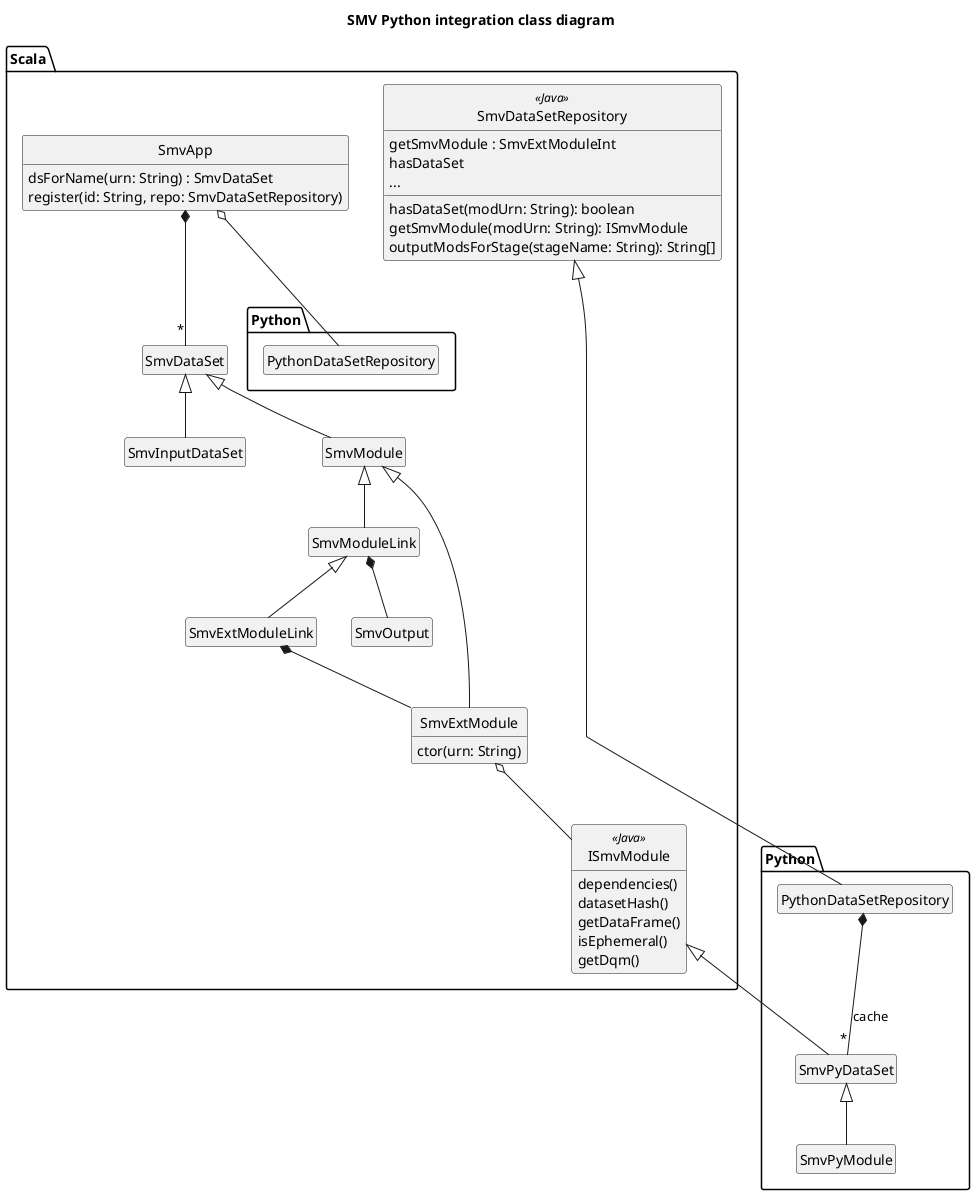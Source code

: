 @startuml

title SMV Python integration class diagram

hide empty methods
hide empty fields
hide circle

package Scala {
  class SmvApp {
    dsForName(urn: String) : SmvDataSet
    register(id: String, repo: SmvDataSetRepository)
  }
  class SmvDataSetRepository <<Java>> {
    hasDataSet(modUrn: String): boolean
    getSmvModule(modUrn: String): ISmvModule
    outputModsForStage(stageName: String): String[]
  }
  class SmvOutput
  class SmvDataSet
  class SmvInputDataSet extends SmvDataSet
  class Scala.ISmvModule <<Java>> {
    dependencies()
    datasetHash()
    getDataFrame()
    isEphemeral()
    getDqm()
  }
  class Scala.SmvDataSetRepository {
    getSmvModule : SmvExtModuleInt
    hasDataSet
    ...
  }

  SmvApp o-- Python.PythonDataSetRepository
  SmvApp *-- "*" SmvDataSet

  class SmvModuleLink extends SmvModule
  SmvModuleLink *-- SmvOutput

  class SmvModule extends SmvDataSet

  class SmvExtModule extends SmvModule {
    ctor(urn: String)
  }
  SmvExtModule o-- Scala.ISmvModule

  class SmvExtModuleLink extends SmvModuleLink
  SmvExtModuleLink *-- SmvExtModule
}

package Python {

  class PythonDataSetRepository extends Scala.SmvDataSetRepository
  class SmvPyDataSet extends Scala.ISmvModule

  class SmvPyModule extends SmvPyDataSet

  PythonDataSetRepository *-- "*" SmvPyDataSet : "cache"
}

@enduml
